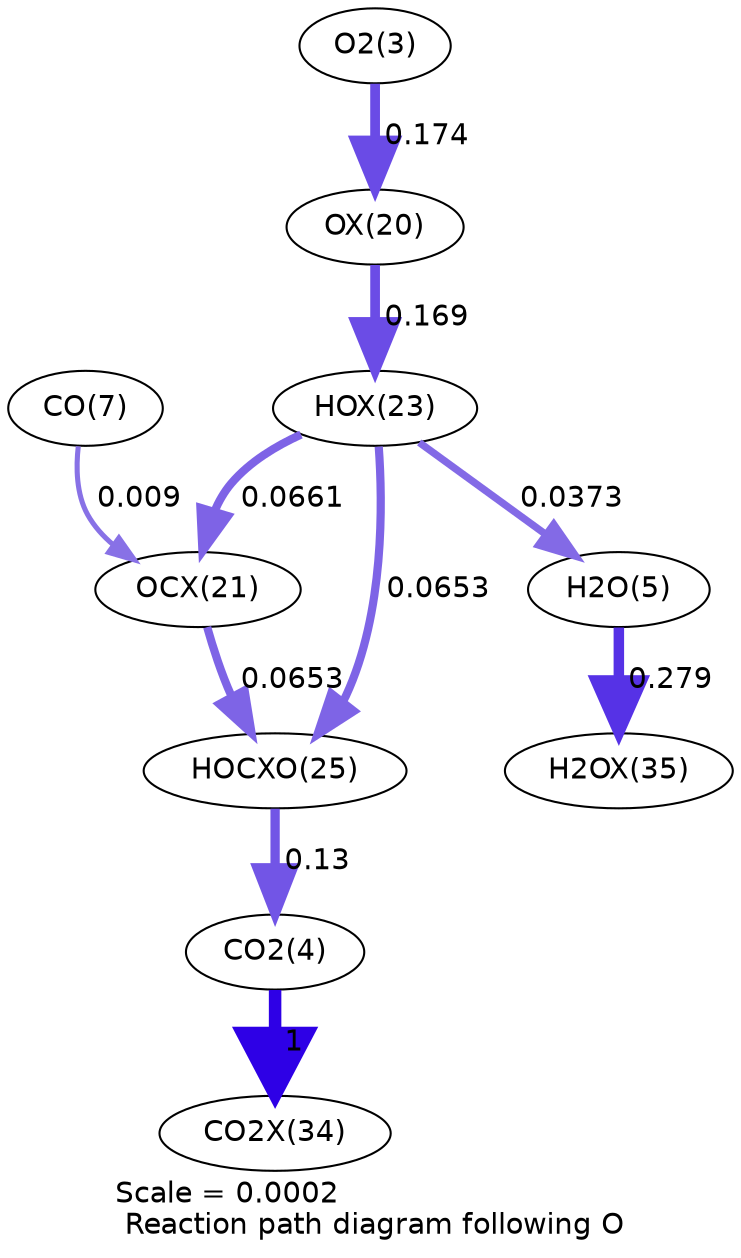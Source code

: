 digraph reaction_paths {
center=1;
s5 -> s24[fontname="Helvetica", penwidth=4.68, arrowsize=2.34, color="0.7, 0.674, 0.9"
, label=" 0.174"];
s24 -> s27[fontname="Helvetica", penwidth=4.66, arrowsize=2.33, color="0.7, 0.669, 0.9"
, label=" 0.169"];
s27 -> s7[fontname="Helvetica", penwidth=3.52, arrowsize=1.76, color="0.7, 0.537, 0.9"
, label=" 0.0373"];
s27 -> s25[fontname="Helvetica", penwidth=3.95, arrowsize=1.97, color="0.7, 0.566, 0.9"
, label=" 0.0661"];
s27 -> s29[fontname="Helvetica", penwidth=3.94, arrowsize=1.97, color="0.7, 0.565, 0.9"
, label=" 0.0653"];
s7 -> s34[fontname="Helvetica", penwidth=5.04, arrowsize=2.52, color="0.7, 0.779, 0.9"
, label=" 0.279"];
s9 -> s25[fontname="Helvetica", penwidth=2.44, arrowsize=1.22, color="0.7, 0.509, 0.9"
, label=" 0.009"];
s25 -> s29[fontname="Helvetica", penwidth=3.94, arrowsize=1.97, color="0.7, 0.565, 0.9"
, label=" 0.0653"];
s29 -> s6[fontname="Helvetica", penwidth=4.46, arrowsize=2.23, color="0.7, 0.63, 0.9"
, label=" 0.13"];
s6 -> s33[fontname="Helvetica", penwidth=6, arrowsize=3, color="0.7, 1.5, 0.9"
, label=" 1"];
s5 [ fontname="Helvetica", label="O2(3)"];
s6 [ fontname="Helvetica", label="CO2(4)"];
s7 [ fontname="Helvetica", label="H2O(5)"];
s9 [ fontname="Helvetica", label="CO(7)"];
s24 [ fontname="Helvetica", label="OX(20)"];
s25 [ fontname="Helvetica", label="OCX(21)"];
s27 [ fontname="Helvetica", label="HOX(23)"];
s29 [ fontname="Helvetica", label="HOCXO(25)"];
s33 [ fontname="Helvetica", label="CO2X(34)"];
s34 [ fontname="Helvetica", label="H2OX(35)"];
 label = "Scale = 0.0002\l Reaction path diagram following O";
 fontname = "Helvetica";
}
